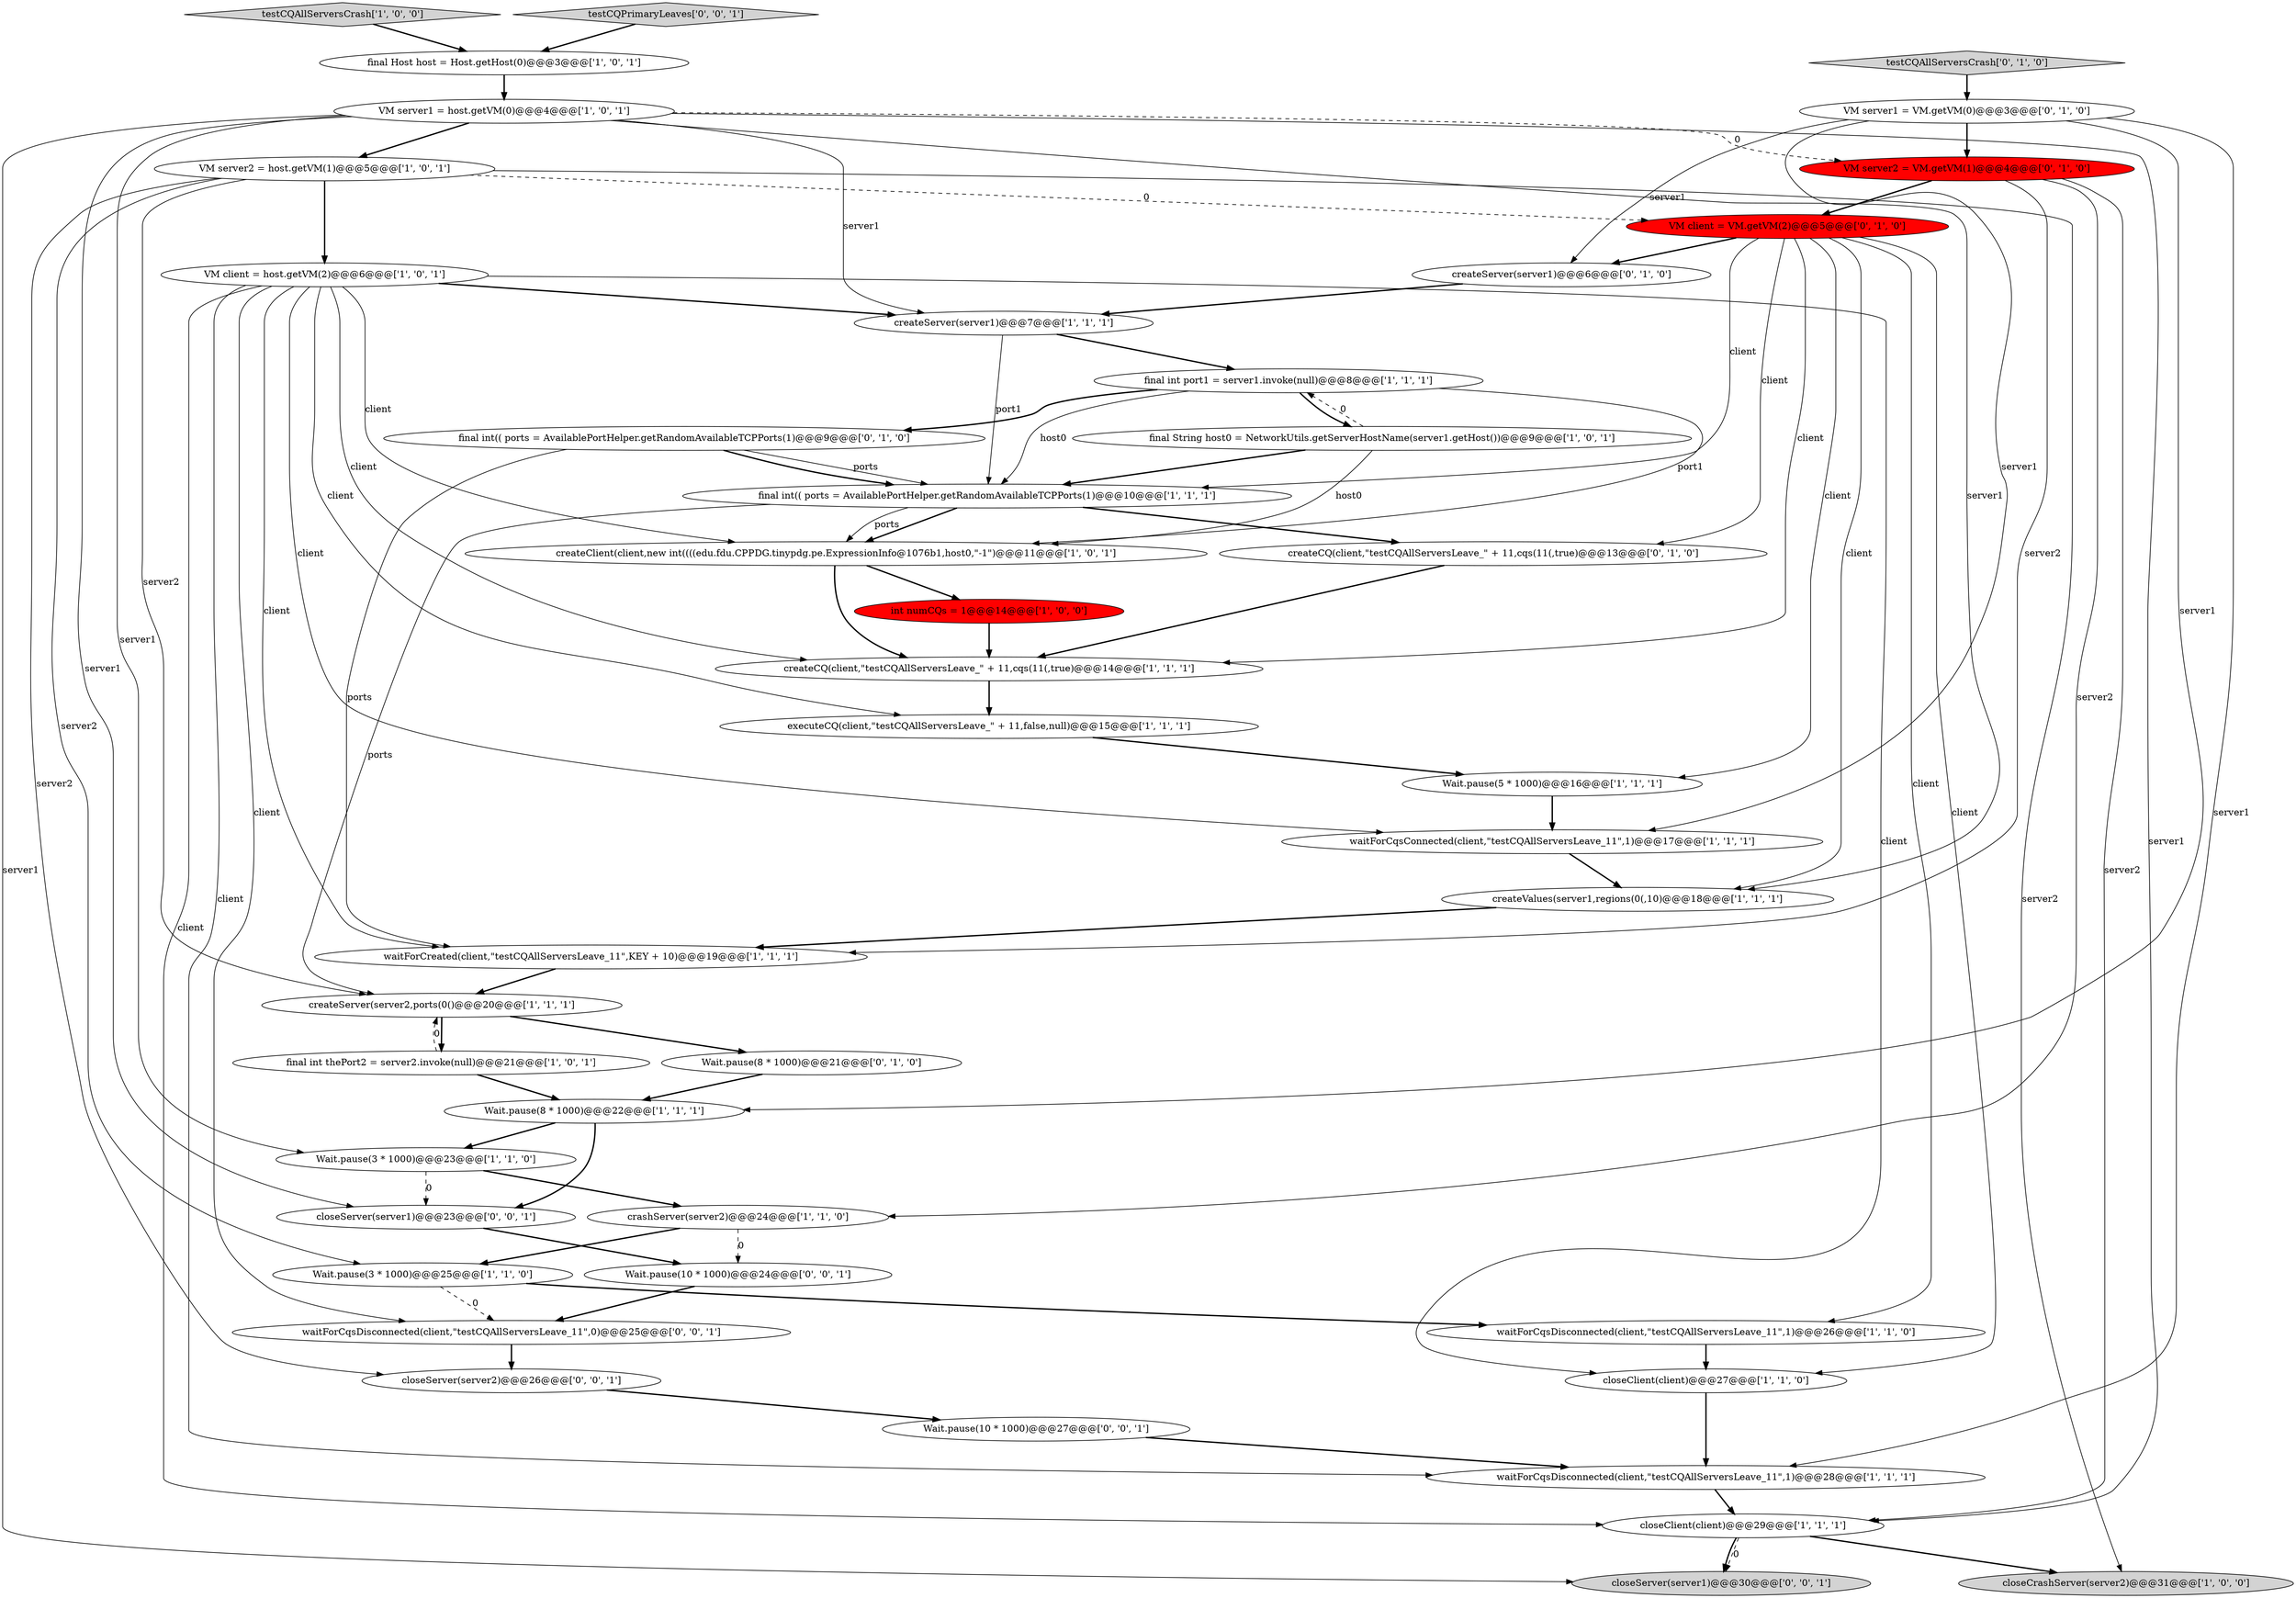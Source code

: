 digraph {
29 [style = filled, label = "VM client = VM.getVM(2)@@@5@@@['0', '1', '0']", fillcolor = red, shape = ellipse image = "AAA1AAABBB2BBB"];
5 [style = filled, label = "executeCQ(client,\"testCQAllServersLeave_\" + 11,false,null)@@@15@@@['1', '1', '1']", fillcolor = white, shape = ellipse image = "AAA0AAABBB1BBB"];
4 [style = filled, label = "final String host0 = NetworkUtils.getServerHostName(server1.getHost())@@@9@@@['1', '0', '1']", fillcolor = white, shape = ellipse image = "AAA0AAABBB1BBB"];
12 [style = filled, label = "createValues(server1,regions(0(,10)@@@18@@@['1', '1', '1']", fillcolor = white, shape = ellipse image = "AAA0AAABBB1BBB"];
41 [style = filled, label = "Wait.pause(10 * 1000)@@@24@@@['0', '0', '1']", fillcolor = white, shape = ellipse image = "AAA0AAABBB3BBB"];
8 [style = filled, label = "crashServer(server2)@@@24@@@['1', '1', '0']", fillcolor = white, shape = ellipse image = "AAA0AAABBB1BBB"];
14 [style = filled, label = "int numCQs = 1@@@14@@@['1', '0', '0']", fillcolor = red, shape = ellipse image = "AAA1AAABBB1BBB"];
27 [style = filled, label = "Wait.pause(5 * 1000)@@@16@@@['1', '1', '1']", fillcolor = white, shape = ellipse image = "AAA0AAABBB1BBB"];
38 [style = filled, label = "waitForCqsDisconnected(client,\"testCQAllServersLeave_11\",0)@@@25@@@['0', '0', '1']", fillcolor = white, shape = ellipse image = "AAA0AAABBB3BBB"];
25 [style = filled, label = "final int port1 = server1.invoke(null)@@@8@@@['1', '1', '1']", fillcolor = white, shape = ellipse image = "AAA0AAABBB1BBB"];
23 [style = filled, label = "Wait.pause(8 * 1000)@@@22@@@['1', '1', '1']", fillcolor = white, shape = ellipse image = "AAA0AAABBB1BBB"];
32 [style = filled, label = "VM server1 = VM.getVM(0)@@@3@@@['0', '1', '0']", fillcolor = white, shape = ellipse image = "AAA0AAABBB2BBB"];
16 [style = filled, label = "VM client = host.getVM(2)@@@6@@@['1', '0', '1']", fillcolor = white, shape = ellipse image = "AAA0AAABBB1BBB"];
34 [style = filled, label = "createServer(server1)@@@6@@@['0', '1', '0']", fillcolor = white, shape = ellipse image = "AAA0AAABBB2BBB"];
13 [style = filled, label = "closeCrashServer(server2)@@@31@@@['1', '0', '0']", fillcolor = lightgray, shape = ellipse image = "AAA0AAABBB1BBB"];
28 [style = filled, label = "Wait.pause(8 * 1000)@@@21@@@['0', '1', '0']", fillcolor = white, shape = ellipse image = "AAA0AAABBB2BBB"];
7 [style = filled, label = "waitForCqsDisconnected(client,\"testCQAllServersLeave_11\",1)@@@26@@@['1', '1', '0']", fillcolor = white, shape = ellipse image = "AAA0AAABBB1BBB"];
30 [style = filled, label = "final int(( ports = AvailablePortHelper.getRandomAvailableTCPPorts(1)@@@9@@@['0', '1', '0']", fillcolor = white, shape = ellipse image = "AAA0AAABBB2BBB"];
10 [style = filled, label = "createServer(server1)@@@7@@@['1', '1', '1']", fillcolor = white, shape = ellipse image = "AAA0AAABBB1BBB"];
1 [style = filled, label = "closeClient(client)@@@29@@@['1', '1', '1']", fillcolor = white, shape = ellipse image = "AAA0AAABBB1BBB"];
26 [style = filled, label = "createClient(client,new int((((edu.fdu.CPPDG.tinypdg.pe.ExpressionInfo@1076b1,host0,\"-1\")@@@11@@@['1', '0', '1']", fillcolor = white, shape = ellipse image = "AAA0AAABBB1BBB"];
0 [style = filled, label = "final int(( ports = AvailablePortHelper.getRandomAvailableTCPPorts(1)@@@10@@@['1', '1', '1']", fillcolor = white, shape = ellipse image = "AAA0AAABBB1BBB"];
11 [style = filled, label = "Wait.pause(3 * 1000)@@@25@@@['1', '1', '0']", fillcolor = white, shape = ellipse image = "AAA0AAABBB1BBB"];
19 [style = filled, label = "closeClient(client)@@@27@@@['1', '1', '0']", fillcolor = white, shape = ellipse image = "AAA0AAABBB1BBB"];
35 [style = filled, label = "testCQAllServersCrash['0', '1', '0']", fillcolor = lightgray, shape = diamond image = "AAA0AAABBB2BBB"];
31 [style = filled, label = "createCQ(client,\"testCQAllServersLeave_\" + 11,cqs(11(,true)@@@13@@@['0', '1', '0']", fillcolor = white, shape = ellipse image = "AAA0AAABBB2BBB"];
22 [style = filled, label = "VM server1 = host.getVM(0)@@@4@@@['1', '0', '1']", fillcolor = white, shape = ellipse image = "AAA0AAABBB1BBB"];
3 [style = filled, label = "waitForCreated(client,\"testCQAllServersLeave_11\",KEY + 10)@@@19@@@['1', '1', '1']", fillcolor = white, shape = ellipse image = "AAA0AAABBB1BBB"];
2 [style = filled, label = "testCQAllServersCrash['1', '0', '0']", fillcolor = lightgray, shape = diamond image = "AAA0AAABBB1BBB"];
15 [style = filled, label = "createServer(server2,ports(0()@@@20@@@['1', '1', '1']", fillcolor = white, shape = ellipse image = "AAA0AAABBB1BBB"];
24 [style = filled, label = "createCQ(client,\"testCQAllServersLeave_\" + 11,cqs(11(,true)@@@14@@@['1', '1', '1']", fillcolor = white, shape = ellipse image = "AAA0AAABBB1BBB"];
40 [style = filled, label = "closeServer(server1)@@@23@@@['0', '0', '1']", fillcolor = white, shape = ellipse image = "AAA0AAABBB3BBB"];
39 [style = filled, label = "testCQPrimaryLeaves['0', '0', '1']", fillcolor = lightgray, shape = diamond image = "AAA0AAABBB3BBB"];
33 [style = filled, label = "VM server2 = VM.getVM(1)@@@4@@@['0', '1', '0']", fillcolor = red, shape = ellipse image = "AAA1AAABBB2BBB"];
42 [style = filled, label = "closeServer(server2)@@@26@@@['0', '0', '1']", fillcolor = white, shape = ellipse image = "AAA0AAABBB3BBB"];
6 [style = filled, label = "waitForCqsConnected(client,\"testCQAllServersLeave_11\",1)@@@17@@@['1', '1', '1']", fillcolor = white, shape = ellipse image = "AAA0AAABBB1BBB"];
20 [style = filled, label = "waitForCqsDisconnected(client,\"testCQAllServersLeave_11\",1)@@@28@@@['1', '1', '1']", fillcolor = white, shape = ellipse image = "AAA0AAABBB1BBB"];
18 [style = filled, label = "final Host host = Host.getHost(0)@@@3@@@['1', '0', '1']", fillcolor = white, shape = ellipse image = "AAA0AAABBB1BBB"];
37 [style = filled, label = "closeServer(server1)@@@30@@@['0', '0', '1']", fillcolor = lightgray, shape = ellipse image = "AAA0AAABBB3BBB"];
9 [style = filled, label = "final int thePort2 = server2.invoke(null)@@@21@@@['1', '0', '1']", fillcolor = white, shape = ellipse image = "AAA0AAABBB1BBB"];
21 [style = filled, label = "VM server2 = host.getVM(1)@@@5@@@['1', '0', '1']", fillcolor = white, shape = ellipse image = "AAA0AAABBB1BBB"];
17 [style = filled, label = "Wait.pause(3 * 1000)@@@23@@@['1', '1', '0']", fillcolor = white, shape = ellipse image = "AAA0AAABBB1BBB"];
36 [style = filled, label = "Wait.pause(10 * 1000)@@@27@@@['0', '0', '1']", fillcolor = white, shape = ellipse image = "AAA0AAABBB3BBB"];
14->24 [style = bold, label=""];
32->6 [style = solid, label="server1"];
25->30 [style = bold, label=""];
29->34 [style = bold, label=""];
38->42 [style = bold, label=""];
1->13 [style = bold, label=""];
36->20 [style = bold, label=""];
16->24 [style = solid, label="client"];
16->5 [style = solid, label="client"];
39->18 [style = bold, label=""];
4->25 [style = dashed, label="0"];
18->22 [style = bold, label=""];
21->16 [style = bold, label=""];
23->17 [style = bold, label=""];
16->1 [style = solid, label="client"];
32->34 [style = solid, label="server1"];
8->11 [style = bold, label=""];
21->29 [style = dashed, label="0"];
22->1 [style = solid, label="server1"];
9->15 [style = dashed, label="0"];
25->0 [style = solid, label="host0"];
16->26 [style = solid, label="client"];
16->20 [style = solid, label="client"];
19->20 [style = bold, label=""];
26->14 [style = bold, label=""];
33->1 [style = solid, label="server2"];
2->18 [style = bold, label=""];
30->0 [style = solid, label="ports"];
26->24 [style = bold, label=""];
29->19 [style = solid, label="client"];
24->5 [style = bold, label=""];
4->0 [style = bold, label=""];
33->29 [style = bold, label=""];
32->20 [style = solid, label="server1"];
10->25 [style = bold, label=""];
15->9 [style = bold, label=""];
0->15 [style = solid, label="ports"];
22->10 [style = solid, label="server1"];
22->40 [style = solid, label="server1"];
41->38 [style = bold, label=""];
21->42 [style = solid, label="server2"];
22->37 [style = solid, label="server1"];
4->26 [style = solid, label="host0"];
29->24 [style = solid, label="client"];
16->3 [style = solid, label="client"];
29->27 [style = solid, label="client"];
0->31 [style = bold, label=""];
16->38 [style = solid, label="client"];
17->8 [style = bold, label=""];
1->37 [style = dashed, label="0"];
29->31 [style = solid, label="client"];
21->11 [style = solid, label="server2"];
31->24 [style = bold, label=""];
25->26 [style = solid, label="port1"];
22->33 [style = dashed, label="0"];
29->12 [style = solid, label="client"];
35->32 [style = bold, label=""];
22->12 [style = solid, label="server1"];
16->6 [style = solid, label="client"];
20->1 [style = bold, label=""];
8->41 [style = dashed, label="0"];
32->33 [style = bold, label=""];
10->0 [style = solid, label="port1"];
16->19 [style = solid, label="client"];
15->28 [style = bold, label=""];
28->23 [style = bold, label=""];
12->3 [style = bold, label=""];
30->0 [style = bold, label=""];
7->19 [style = bold, label=""];
1->37 [style = bold, label=""];
6->12 [style = bold, label=""];
33->3 [style = solid, label="server2"];
0->26 [style = bold, label=""];
33->8 [style = solid, label="server2"];
16->10 [style = bold, label=""];
32->23 [style = solid, label="server1"];
22->21 [style = bold, label=""];
25->4 [style = bold, label=""];
3->15 [style = bold, label=""];
42->36 [style = bold, label=""];
34->10 [style = bold, label=""];
27->6 [style = bold, label=""];
21->13 [style = solid, label="server2"];
9->23 [style = bold, label=""];
11->38 [style = dashed, label="0"];
29->7 [style = solid, label="client"];
23->40 [style = bold, label=""];
17->40 [style = dashed, label="0"];
11->7 [style = bold, label=""];
40->41 [style = bold, label=""];
21->15 [style = solid, label="server2"];
30->3 [style = solid, label="ports"];
5->27 [style = bold, label=""];
22->17 [style = solid, label="server1"];
0->26 [style = solid, label="ports"];
29->0 [style = solid, label="client"];
}
